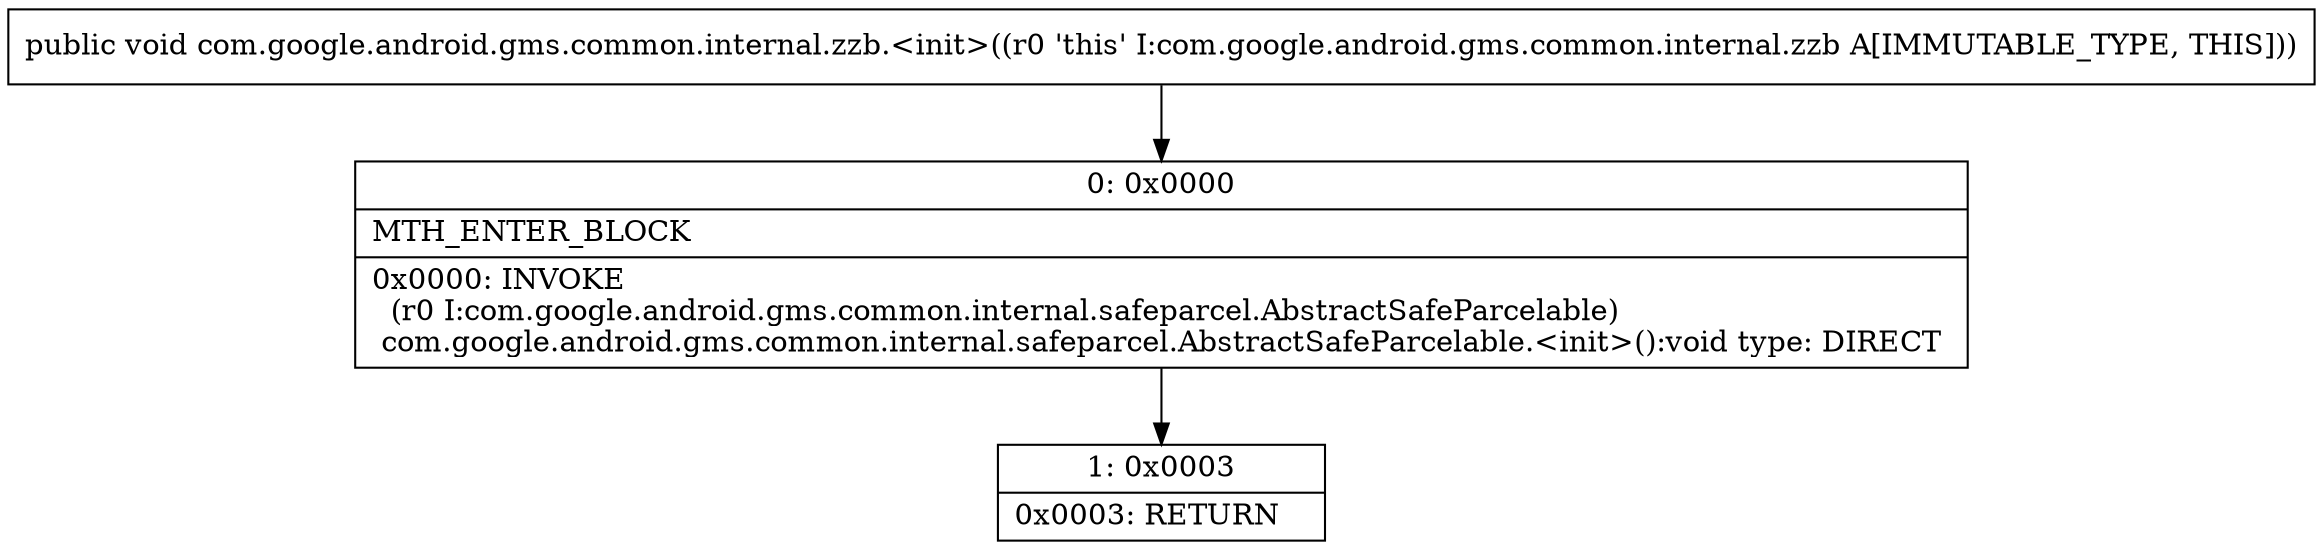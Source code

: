 digraph "CFG forcom.google.android.gms.common.internal.zzb.\<init\>()V" {
Node_0 [shape=record,label="{0\:\ 0x0000|MTH_ENTER_BLOCK\l|0x0000: INVOKE  \l  (r0 I:com.google.android.gms.common.internal.safeparcel.AbstractSafeParcelable)\l com.google.android.gms.common.internal.safeparcel.AbstractSafeParcelable.\<init\>():void type: DIRECT \l}"];
Node_1 [shape=record,label="{1\:\ 0x0003|0x0003: RETURN   \l}"];
MethodNode[shape=record,label="{public void com.google.android.gms.common.internal.zzb.\<init\>((r0 'this' I:com.google.android.gms.common.internal.zzb A[IMMUTABLE_TYPE, THIS])) }"];
MethodNode -> Node_0;
Node_0 -> Node_1;
}

